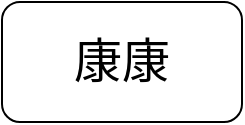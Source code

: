 <mxfile version="24.8.6">
  <diagram name="第 1 页" id="p9F2KKzPbFmDiRTF9TZ0">
    <mxGraphModel dx="3065" dy="1453" grid="1" gridSize="10" guides="1" tooltips="1" connect="1" arrows="1" fold="1" page="0" pageScale="1" pageWidth="827" pageHeight="1169" math="0" shadow="0">
      <root>
        <mxCell id="0" />
        <mxCell id="1" parent="0" />
        <mxCell id="UeOMpp7CFMgPCrGzTzhy-6" value="&lt;font style=&quot;font-size: 24px;&quot; face=&quot;Lucida Console&quot;&gt;康康&lt;/font&gt;" style="rounded=1;whiteSpace=wrap;html=1;labelBackgroundColor=none;" vertex="1" parent="1">
          <mxGeometry x="-814" y="-23" width="120" height="60" as="geometry" />
        </mxCell>
      </root>
    </mxGraphModel>
  </diagram>
</mxfile>
